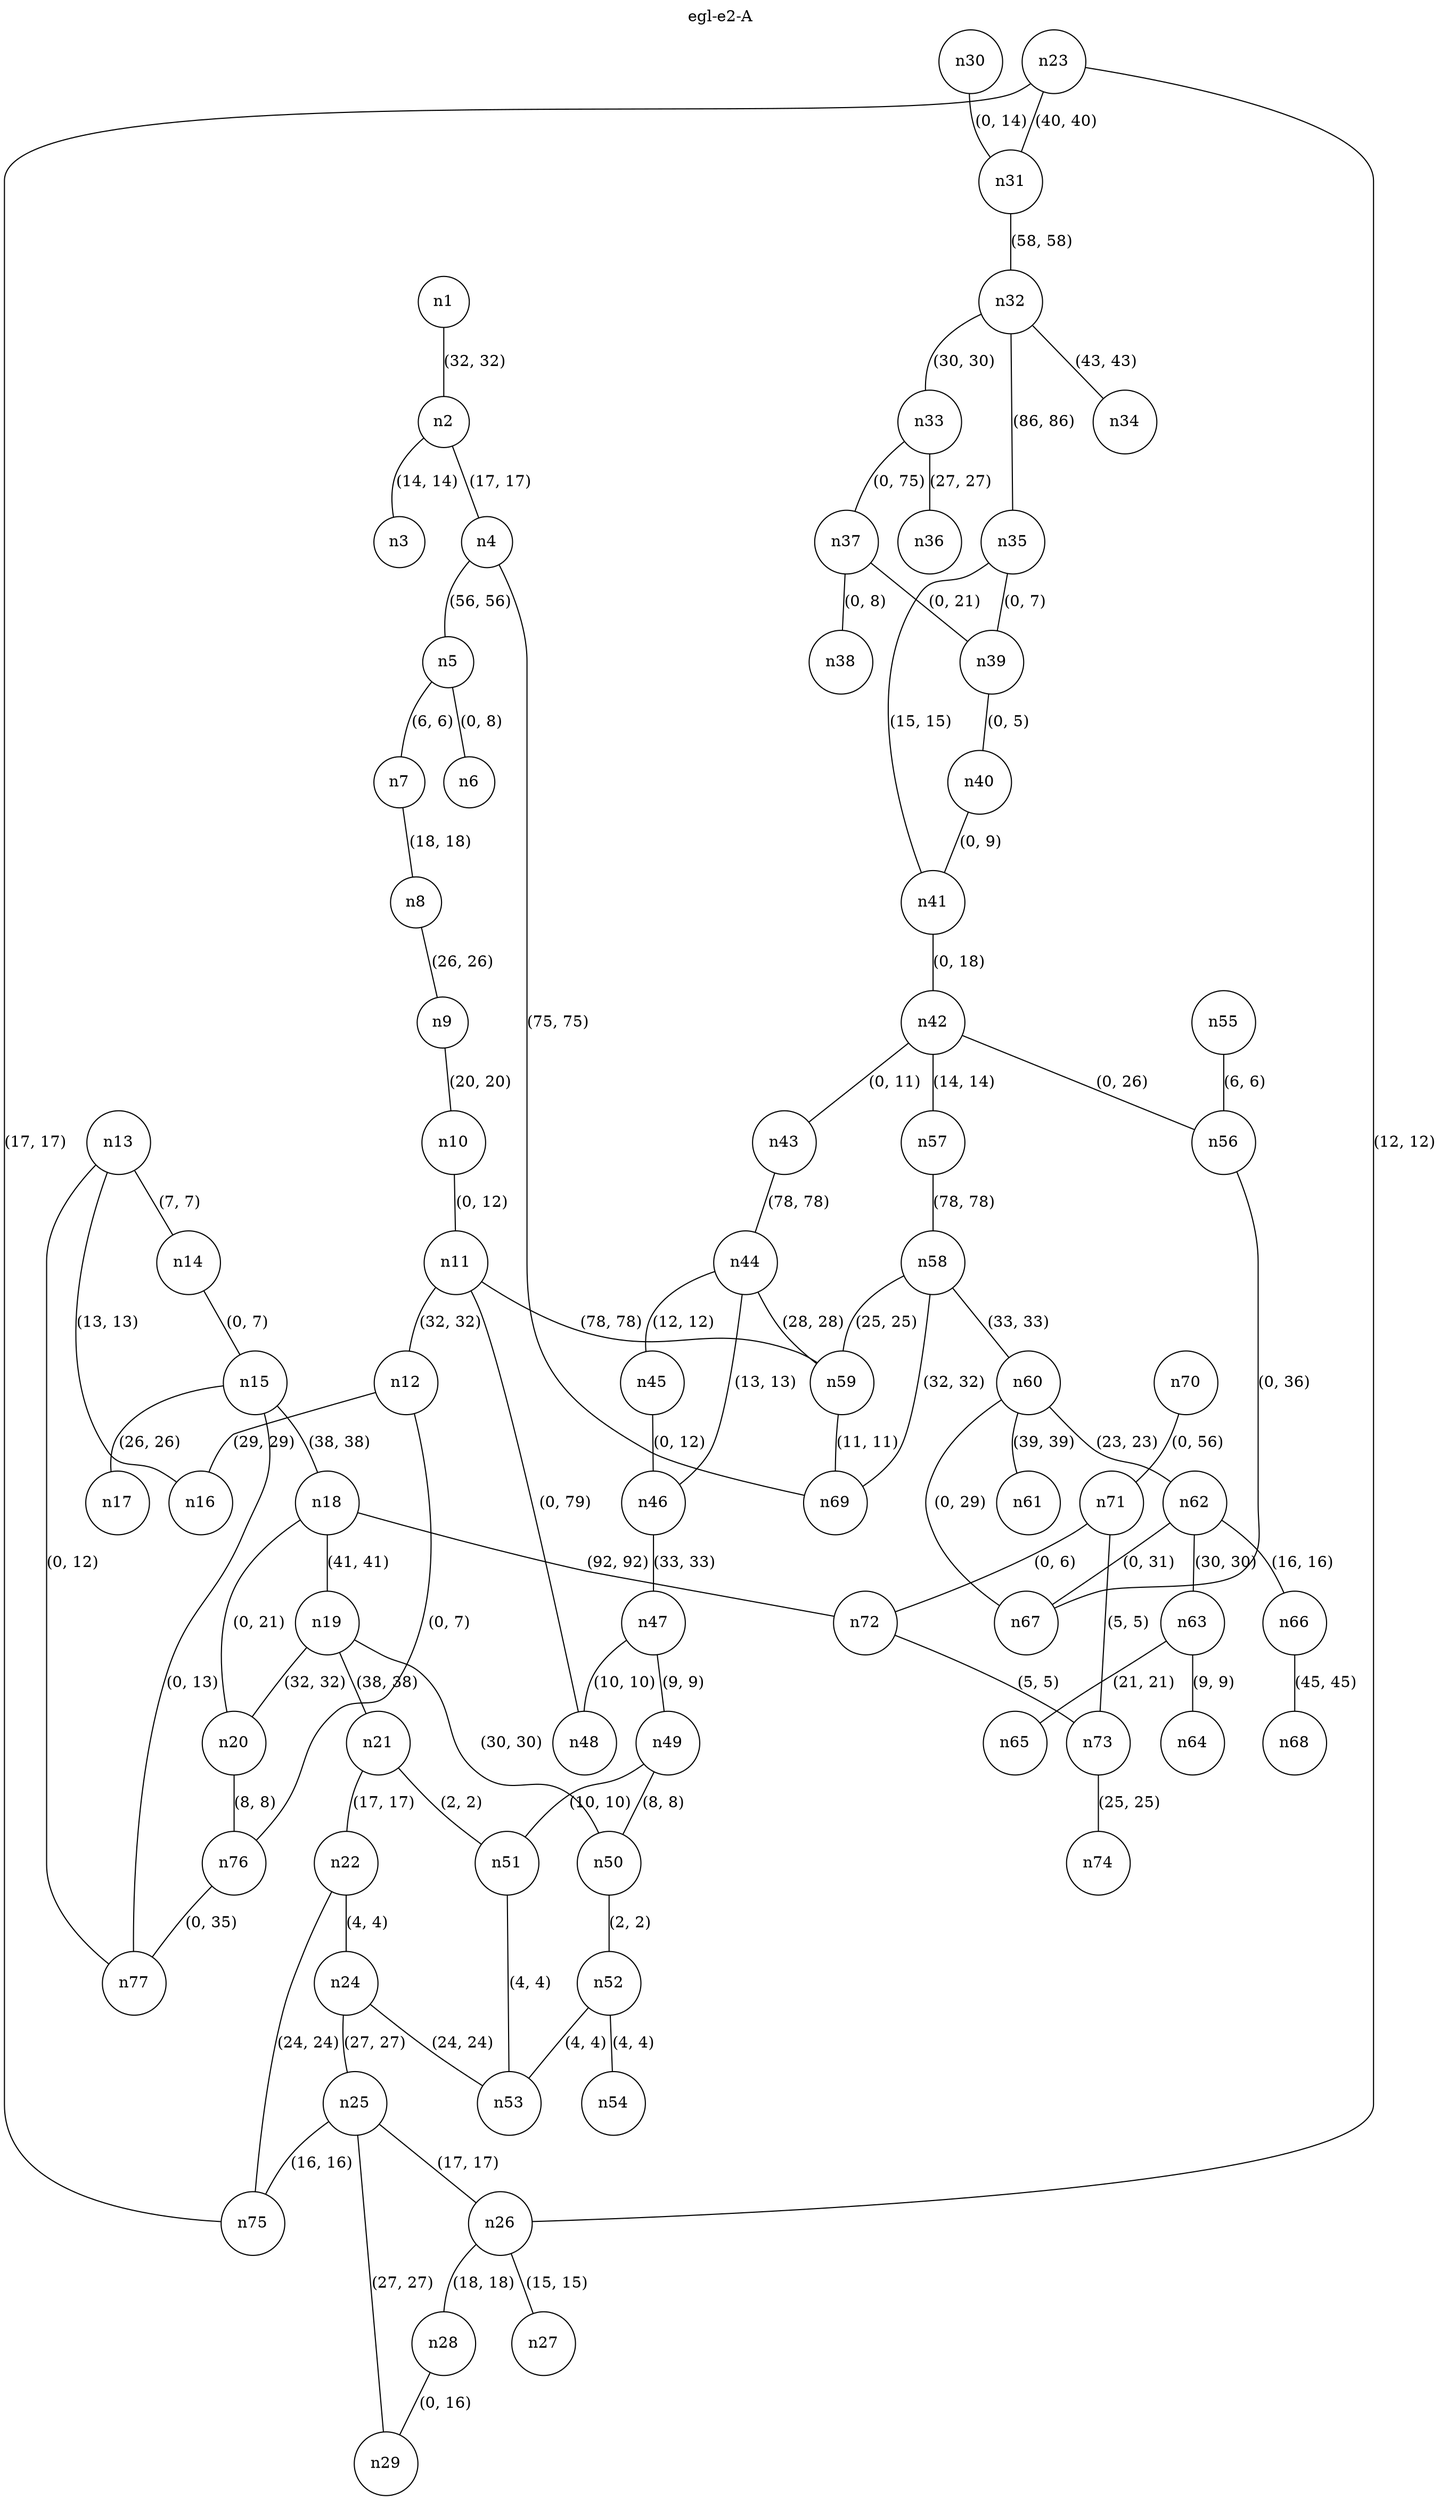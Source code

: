 strict graph egl_e2_A {
node [shape=circle];
label="egl-e2-A";
labelloc=top;
labeljust=center;
n1;
n2;
n3;
n4;
n5;
n6;
n7;
n8;
n9;
n10;
n11;
n12;
n13;
n14;
n15;
n16;
n17;
n18;
n19;
n20;
n21;
n22;
n23;
n24;
n25;
n26;
n27;
n28;
n29;
n30;
n31;
n32;
n33;
n34;
n35;
n36;
n37;
n38;
n39;
n40;
n41;
n42;
n43;
n44;
n45;
n46;
n47;
n48;
n49;
n50;
n51;
n52;
n53;
n54;
n55;
n56;
n57;
n58;
n59;
n60;
n61;
n62;
n63;
n64;
n65;
n66;
n67;
n68;
n69;
n70;
n71;
n72;
n73;
n74;
n75;
n76;
n77;
n1--n2[label="(32, 32)"];
n2--n3[label="(14, 14)"];
n2--n4[label="(17, 17)"];
n4--n5[label="(56, 56)"];
n5--n7[label="(6, 6)"];
n7--n8[label="(18, 18)"];
n8--n9[label="(26, 26)"];
n9--n10[label="(20, 20)"];
n11--n12[label="(32, 32)"];
n12--n16[label="(29, 29)"];
n13--n16[label="(13, 13)"];
n13--n14[label="(7, 7)"];
n15--n17[label="(26, 26)"];
n15--n18[label="(38, 38)"];
n18--n19[label="(41, 41)"];
n19--n20[label="(32, 32)"];
n19--n21[label="(38, 38)"];
n21--n22[label="(17, 17)"];
n22--n75[label="(24, 24)"];
n22--n24[label="(4, 4)"];
n24--n25[label="(27, 27)"];
n25--n75[label="(16, 16)"];
n25--n26[label="(17, 17)"];
n23--n26[label="(12, 12)"];
n26--n27[label="(15, 15)"];
n26--n28[label="(18, 18)"];
n25--n29[label="(27, 27)"];
n23--n31[label="(40, 40)"];
n31--n32[label="(58, 58)"];
n32--n33[label="(30, 30)"];
n32--n34[label="(43, 43)"];
n32--n35[label="(86, 86)"];
n33--n36[label="(27, 27)"];
n35--n41[label="(15, 15)"];
n43--n44[label="(78, 78)"];
n44--n45[label="(12, 12)"];
n44--n46[label="(13, 13)"];
n46--n47[label="(33, 33)"];
n47--n48[label="(10, 10)"];
n47--n49[label="(9, 9)"];
n49--n50[label="(8, 8)"];
n49--n51[label="(10, 10)"];
n50--n52[label="(2, 2)"];
n51--n53[label="(4, 4)"];
n52--n53[label="(4, 4)"];
n52--n54[label="(4, 4)"];
n24--n53[label="(24, 24)"];
n19--n50[label="(30, 30)"];
n55--n56[label="(6, 6)"];
n42--n57[label="(14, 14)"];
n57--n58[label="(78, 78)"];
n58--n59[label="(25, 25)"];
n11--n59[label="(78, 78)"];
n58--n60[label="(33, 33)"];
n60--n61[label="(39, 39)"];
n60--n62[label="(23, 23)"];
n62--n63[label="(30, 30)"];
n63--n64[label="(9, 9)"];
n63--n65[label="(21, 21)"];
n62--n66[label="(16, 16)"];
n66--n68[label="(45, 45)"];
n58--n69[label="(32, 32)"];
n59--n69[label="(11, 11)"];
n4--n69[label="(75, 75)"];
n71--n73[label="(5, 5)"];
n72--n73[label="(5, 5)"];
n73--n74[label="(25, 25)"];
n18--n72[label="(92, 92)"];
n23--n75[label="(17, 17)"];
n20--n76[label="(8, 8)"];
n21--n51[label="(2, 2)"];
n44--n59[label="(28, 28)"];
n5--n6[label="(0, 8)"];
n10--n11[label="(0, 12)"];
n14--n15[label="(0, 7)"];
n13--n77[label="(0, 12)"];
n18--n20[label="(0, 21)"];
n28--n29[label="(0, 16)"];
n30--n31[label="(0, 14)"];
n33--n37[label="(0, 75)"];
n37--n38[label="(0, 8)"];
n37--n39[label="(0, 21)"];
n39--n40[label="(0, 5)"];
n35--n39[label="(0, 7)"];
n40--n41[label="(0, 9)"];
n41--n42[label="(0, 18)"];
n42--n43[label="(0, 11)"];
n45--n46[label="(0, 12)"];
n11--n48[label="(0, 79)"];
n42--n56[label="(0, 26)"];
n70--n71[label="(0, 56)"];
n71--n72[label="(0, 6)"];
n56--n67[label="(0, 36)"];
n12--n76[label="(0, 7)"];
n15--n77[label="(0, 13)"];
n76--n77[label="(0, 35)"];
n60--n67[label="(0, 29)"];
n62--n67[label="(0, 31)"];
}
